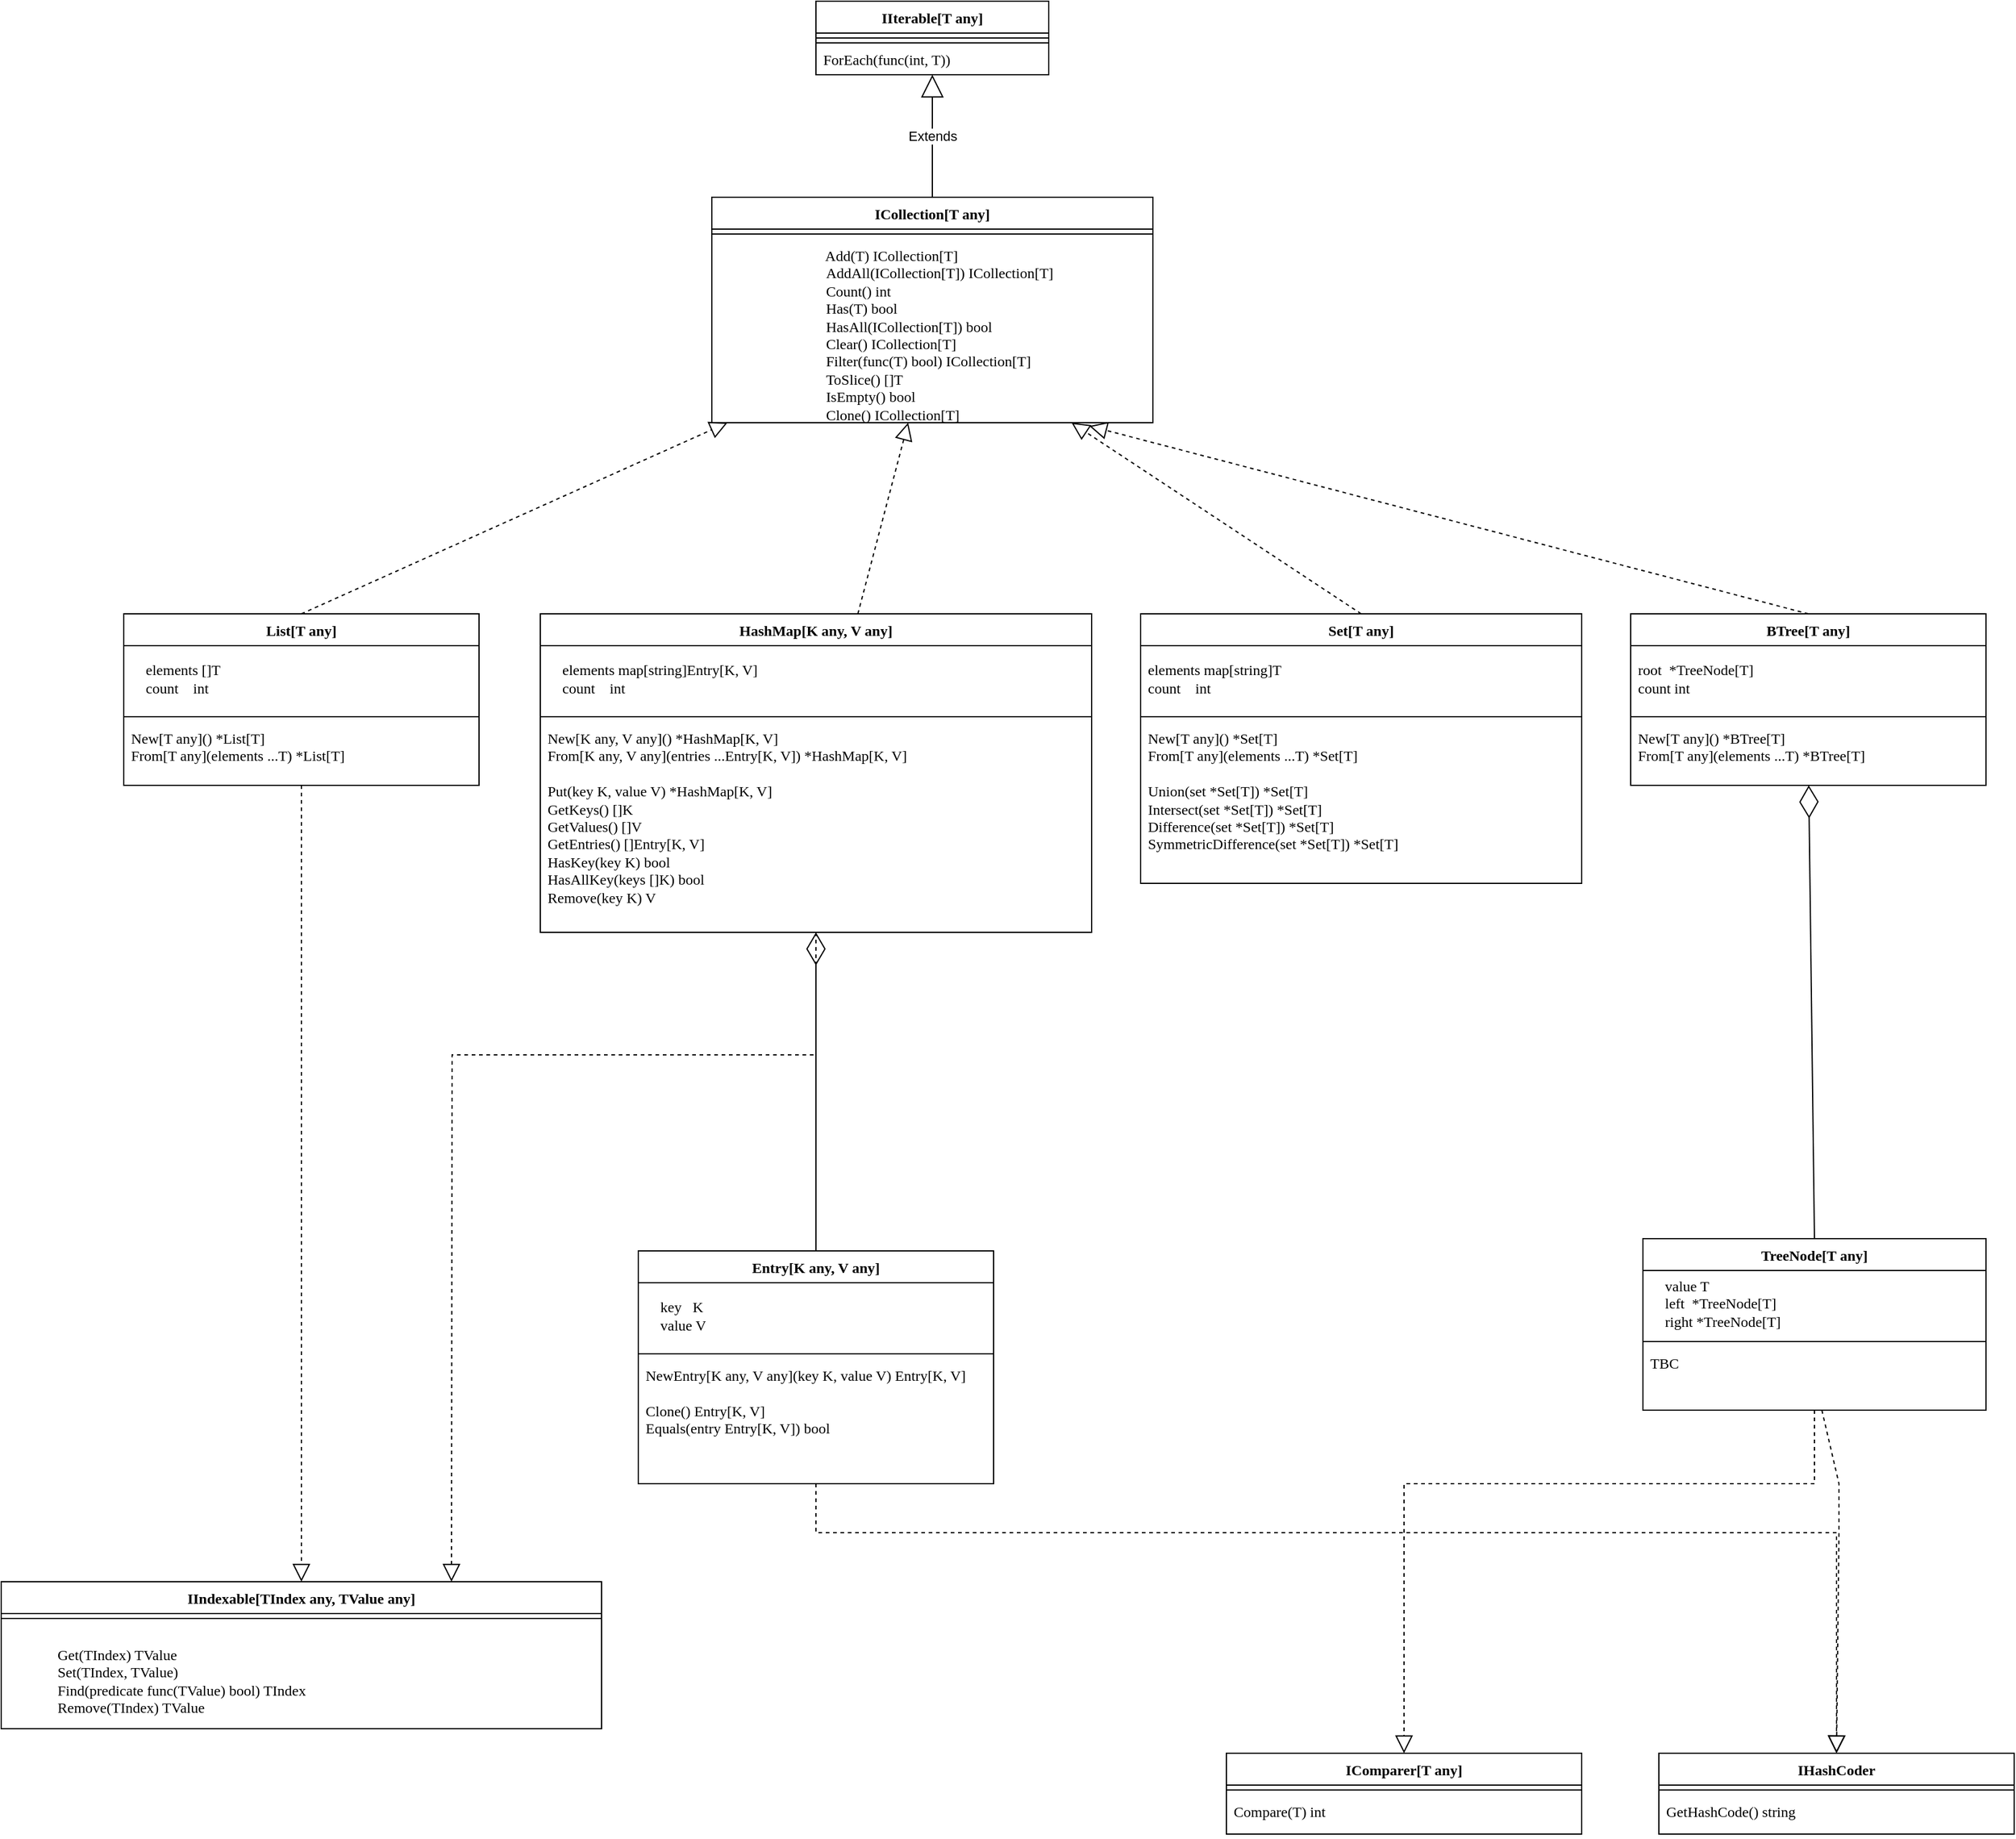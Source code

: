 <mxfile version="24.5.4" type="device">
  <diagram name="Page-1" id="0YGfBth5zejyVaG7uDO7">
    <mxGraphModel dx="1784" dy="455" grid="1" gridSize="10" guides="1" tooltips="1" connect="1" arrows="1" fold="1" page="1" pageScale="1" pageWidth="827" pageHeight="1169" math="0" shadow="0">
      <root>
        <mxCell id="0" />
        <mxCell id="1" parent="0" />
        <mxCell id="-sED9EeaokVKsFfiprO--3" value="Classname" style="swimlane;fontStyle=1;align=center;verticalAlign=top;childLayout=stackLayout;horizontal=1;startSize=26;horizontalStack=0;resizeParent=1;resizeParentMax=0;resizeLast=0;collapsible=1;marginBottom=0;whiteSpace=wrap;html=1;fontFamily=Fira Code;fontSource=https%3A%2F%2Ffonts.googleapis.com%2Fcss%3Ffamily%3DFira%2BCode;" parent="1" vertex="1">
          <mxGeometry x="485" y="60" width="190" height="60" as="geometry" />
        </mxCell>
        <mxCell id="-sED9EeaokVKsFfiprO--5" value="" style="line;strokeWidth=1;fillColor=none;align=left;verticalAlign=middle;spacingTop=-1;spacingLeft=3;spacingRight=3;rotatable=0;labelPosition=right;points=[];portConstraint=eastwest;strokeColor=inherit;fontFamily=Fira Code;fontSource=https%3A%2F%2Ffonts.googleapis.com%2Fcss%3Ffamily%3DFira%2BCode;" parent="-sED9EeaokVKsFfiprO--3" vertex="1">
          <mxGeometry y="26" width="190" height="8" as="geometry" />
        </mxCell>
        <mxCell id="-sED9EeaokVKsFfiprO--6" value="&lt;font data-font-src=&quot;https://fonts.googleapis.com/css?family=Fira+Code&quot;&gt;ForEach(func(int, T))&lt;/font&gt;" style="text;strokeColor=none;fillColor=none;align=left;verticalAlign=top;spacingLeft=4;spacingRight=4;overflow=hidden;rotatable=0;points=[[0,0.5],[1,0.5]];portConstraint=eastwest;whiteSpace=wrap;html=1;fontFamily=Fira Code;fontSource=https%3A%2F%2Ffonts.googleapis.com%2Fcss%3Ffamily%3DFira%2BCode;" parent="-sED9EeaokVKsFfiprO--3" vertex="1">
          <mxGeometry y="34" width="190" height="26" as="geometry" />
        </mxCell>
        <mxCell id="-sED9EeaokVKsFfiprO--7" value="IIterable[T any]" style="swimlane;fontStyle=1;align=center;verticalAlign=top;childLayout=stackLayout;horizontal=1;startSize=26;horizontalStack=0;resizeParent=1;resizeParentMax=0;resizeLast=0;collapsible=1;marginBottom=0;whiteSpace=wrap;html=1;fontFamily=Fira Code;fontSource=https%3A%2F%2Ffonts.googleapis.com%2Fcss%3Ffamily%3DFira%2BCode;" parent="1" vertex="1">
          <mxGeometry x="485" y="60" width="190" height="34" as="geometry" />
        </mxCell>
        <mxCell id="-sED9EeaokVKsFfiprO--9" value="" style="line;strokeWidth=1;fillColor=none;align=left;verticalAlign=middle;spacingTop=-1;spacingLeft=3;spacingRight=3;rotatable=0;labelPosition=right;points=[];portConstraint=eastwest;strokeColor=inherit;fontFamily=Fira Code;fontSource=https%3A%2F%2Ffonts.googleapis.com%2Fcss%3Ffamily%3DFira%2BCode;" parent="-sED9EeaokVKsFfiprO--7" vertex="1">
          <mxGeometry y="26" width="190" height="8" as="geometry" />
        </mxCell>
        <mxCell id="-sED9EeaokVKsFfiprO--16" value="ICollection[T any]" style="swimlane;fontStyle=1;align=center;verticalAlign=top;childLayout=stackLayout;horizontal=1;startSize=26;horizontalStack=0;resizeParent=1;resizeParentMax=0;resizeLast=0;collapsible=1;marginBottom=0;whiteSpace=wrap;html=1;fontFamily=Fira Code;fontSource=https%3A%2F%2Ffonts.googleapis.com%2Fcss%3Ffamily%3DFira%2BCode;" parent="1" vertex="1">
          <mxGeometry x="400" y="220" width="360" height="184" as="geometry" />
        </mxCell>
        <mxCell id="-sED9EeaokVKsFfiprO--18" value="" style="line;strokeWidth=1;fillColor=none;align=left;verticalAlign=middle;spacingTop=-1;spacingLeft=3;spacingRight=3;rotatable=0;labelPosition=right;points=[];portConstraint=eastwest;strokeColor=inherit;" parent="-sED9EeaokVKsFfiprO--16" vertex="1">
          <mxGeometry y="26" width="360" height="8" as="geometry" />
        </mxCell>
        <mxCell id="-sED9EeaokVKsFfiprO--19" value="&lt;div align=&quot;left&quot;&gt;&amp;nbsp;&amp;nbsp;&amp;nbsp; Add(T) ICollection[T]&lt;br&gt;&amp;nbsp;&amp;nbsp; &amp;nbsp;AddAll(ICollection[T]) ICollection[T]&lt;br&gt;&amp;nbsp;&amp;nbsp; &amp;nbsp;Count() int&lt;br&gt;&amp;nbsp;&amp;nbsp; &amp;nbsp;Has(T) bool&lt;br&gt;&amp;nbsp;&amp;nbsp; &amp;nbsp;HasAll(ICollection[T]) bool&lt;br&gt;&amp;nbsp;&amp;nbsp; &amp;nbsp;Clear() ICollection[T]&lt;br&gt;&amp;nbsp;&amp;nbsp; &amp;nbsp;Filter(func(T) bool) ICollection[T]&lt;br&gt;&amp;nbsp;&amp;nbsp; &amp;nbsp;ToSlice() []T&lt;br&gt;&lt;/div&gt;&lt;div align=&quot;left&quot;&gt;&amp;nbsp;&amp;nbsp; &amp;nbsp;IsEmpty() bool&lt;/div&gt;&lt;div align=&quot;left&quot;&gt;&amp;nbsp;&amp;nbsp;&amp;nbsp; Clone() ICollection[T]&lt;br&gt;&lt;/div&gt;&lt;div align=&quot;center&quot;&gt;&lt;br&gt;&lt;/div&gt;" style="text;strokeColor=none;fillColor=none;align=center;verticalAlign=top;spacingLeft=4;spacingRight=4;overflow=hidden;rotatable=0;points=[[0,0.5],[1,0.5]];portConstraint=eastwest;whiteSpace=wrap;html=1;fontFamily=Fira Code;fontSource=https%3A%2F%2Ffonts.googleapis.com%2Fcss%3Ffamily%3DFira%2BCode;" parent="-sED9EeaokVKsFfiprO--16" vertex="1">
          <mxGeometry y="34" width="360" height="150" as="geometry" />
        </mxCell>
        <mxCell id="-sED9EeaokVKsFfiprO--20" value="Extends" style="endArrow=block;endSize=16;endFill=0;html=1;rounded=0;entryX=0.5;entryY=1;entryDx=0;entryDy=0;exitX=0.5;exitY=0;exitDx=0;exitDy=0;" parent="1" source="-sED9EeaokVKsFfiprO--16" target="-sED9EeaokVKsFfiprO--3" edge="1">
          <mxGeometry width="160" relative="1" as="geometry">
            <mxPoint x="480" y="420" as="sourcePoint" />
            <mxPoint x="640" y="420" as="targetPoint" />
          </mxGeometry>
        </mxCell>
        <mxCell id="-sED9EeaokVKsFfiprO--24" value="List[T any]" style="swimlane;fontStyle=1;align=center;verticalAlign=top;childLayout=stackLayout;horizontal=1;startSize=26;horizontalStack=0;resizeParent=1;resizeParentMax=0;resizeLast=0;collapsible=1;marginBottom=0;whiteSpace=wrap;html=1;fontFamily=Fira Code;fontSource=https%3A%2F%2Ffonts.googleapis.com%2Fcss%3Ffamily%3DFira%2BCode;" parent="1" vertex="1">
          <mxGeometry x="-80" y="560" width="290" height="140" as="geometry" />
        </mxCell>
        <mxCell id="-sED9EeaokVKsFfiprO--25" value="&amp;nbsp;&amp;nbsp;&amp;nbsp; elements []T&lt;br&gt;&amp;nbsp;&amp;nbsp; &amp;nbsp;count&amp;nbsp;&amp;nbsp;&amp;nbsp; int" style="text;strokeColor=none;fillColor=none;align=left;verticalAlign=middle;spacingLeft=4;spacingRight=4;overflow=hidden;rotatable=0;points=[[0,0.5],[1,0.5]];portConstraint=eastwest;whiteSpace=wrap;html=1;fontFamily=Fira Code;fontSource=https%3A%2F%2Ffonts.googleapis.com%2Fcss%3Ffamily%3DFira%2BCode;" parent="-sED9EeaokVKsFfiprO--24" vertex="1">
          <mxGeometry y="26" width="290" height="54" as="geometry" />
        </mxCell>
        <mxCell id="-sED9EeaokVKsFfiprO--26" value="" style="line;strokeWidth=1;fillColor=none;align=left;verticalAlign=middle;spacingTop=-1;spacingLeft=3;spacingRight=3;rotatable=0;labelPosition=right;points=[];portConstraint=eastwest;strokeColor=inherit;fontFamily=Fira Code;fontSource=https%3A%2F%2Ffonts.googleapis.com%2Fcss%3Ffamily%3DFira%2BCode;" parent="-sED9EeaokVKsFfiprO--24" vertex="1">
          <mxGeometry y="80" width="290" height="8" as="geometry" />
        </mxCell>
        <mxCell id="-sED9EeaokVKsFfiprO--27" value="&lt;div&gt;New[T any]() *List[T]&lt;/div&gt;&lt;div&gt;From[T any](elements ...T) *List[T]&lt;br&gt;&lt;/div&gt;" style="text;strokeColor=none;fillColor=none;align=left;verticalAlign=top;spacingLeft=4;spacingRight=4;overflow=hidden;rotatable=0;points=[[0,0.5],[1,0.5]];portConstraint=eastwest;whiteSpace=wrap;html=1;fontFamily=Fira Code;fontSource=https%3A%2F%2Ffonts.googleapis.com%2Fcss%3Ffamily%3DFira%2BCode;" parent="-sED9EeaokVKsFfiprO--24" vertex="1">
          <mxGeometry y="88" width="290" height="52" as="geometry" />
        </mxCell>
        <mxCell id="-sED9EeaokVKsFfiprO--28" value="" style="endArrow=block;dashed=1;endFill=0;endSize=12;html=1;rounded=0;exitX=0.5;exitY=0;exitDx=0;exitDy=0;" parent="1" source="-sED9EeaokVKsFfiprO--24" target="-sED9EeaokVKsFfiprO--19" edge="1">
          <mxGeometry width="160" relative="1" as="geometry">
            <mxPoint x="330" y="460" as="sourcePoint" />
            <mxPoint x="425" y="390" as="targetPoint" />
          </mxGeometry>
        </mxCell>
        <mxCell id="-sED9EeaokVKsFfiprO--29" value="IIndexable[TIndex any, TValue any]" style="swimlane;fontStyle=1;align=center;verticalAlign=top;childLayout=stackLayout;horizontal=1;startSize=26;horizontalStack=0;resizeParent=1;resizeParentMax=0;resizeLast=0;collapsible=1;marginBottom=0;whiteSpace=wrap;html=1;fontFamily=Fira Code;fontSource=https%3A%2F%2Ffonts.googleapis.com%2Fcss%3Ffamily%3DFira%2BCode;" parent="1" vertex="1">
          <mxGeometry x="-180" y="1350" width="490" height="120" as="geometry" />
        </mxCell>
        <mxCell id="-sED9EeaokVKsFfiprO--30" value="" style="line;strokeWidth=1;fillColor=none;align=left;verticalAlign=middle;spacingTop=-1;spacingLeft=3;spacingRight=3;rotatable=0;labelPosition=right;points=[];portConstraint=eastwest;strokeColor=inherit;" parent="-sED9EeaokVKsFfiprO--29" vertex="1">
          <mxGeometry y="26" width="490" height="8" as="geometry" />
        </mxCell>
        <mxCell id="-sED9EeaokVKsFfiprO--31" value="&lt;blockquote&gt;Get(TIndex) TValue&lt;br&gt;Set(TIndex, TValue)&lt;br&gt;Find(predicate func(TValue) bool) TIndex&lt;br&gt;Remove(TIndex) TValue&lt;br&gt;&lt;/blockquote&gt;" style="text;strokeColor=none;fillColor=none;align=left;verticalAlign=top;spacingLeft=4;spacingRight=4;overflow=hidden;rotatable=0;points=[[0,0.5],[1,0.5]];portConstraint=eastwest;whiteSpace=wrap;html=1;fontFamily=Fira Code;fontSource=https%3A%2F%2Ffonts.googleapis.com%2Fcss%3Ffamily%3DFira%2BCode;" parent="-sED9EeaokVKsFfiprO--29" vertex="1">
          <mxGeometry y="34" width="490" height="86" as="geometry" />
        </mxCell>
        <mxCell id="-sED9EeaokVKsFfiprO--33" value="Set[T any]" style="swimlane;fontStyle=1;align=center;verticalAlign=top;childLayout=stackLayout;horizontal=1;startSize=26;horizontalStack=0;resizeParent=1;resizeParentMax=0;resizeLast=0;collapsible=1;marginBottom=0;whiteSpace=wrap;html=1;fontFamily=Fira Code;fontSource=https%3A%2F%2Ffonts.googleapis.com%2Fcss%3Ffamily%3DFira%2BCode;" parent="1" vertex="1">
          <mxGeometry x="750" y="560" width="360" height="220" as="geometry" />
        </mxCell>
        <mxCell id="-sED9EeaokVKsFfiprO--34" value="elements map[string]T&lt;br&gt;count&amp;nbsp;&amp;nbsp;&amp;nbsp; int" style="text;strokeColor=none;fillColor=none;align=left;verticalAlign=middle;spacingLeft=4;spacingRight=4;overflow=hidden;rotatable=0;points=[[0,0.5],[1,0.5]];portConstraint=eastwest;whiteSpace=wrap;html=1;fontFamily=Fira Code;fontSource=https%3A%2F%2Ffonts.googleapis.com%2Fcss%3Ffamily%3DFira%2BCode;" parent="-sED9EeaokVKsFfiprO--33" vertex="1">
          <mxGeometry y="26" width="360" height="54" as="geometry" />
        </mxCell>
        <mxCell id="-sED9EeaokVKsFfiprO--35" value="" style="line;strokeWidth=1;fillColor=none;align=left;verticalAlign=middle;spacingTop=-1;spacingLeft=3;spacingRight=3;rotatable=0;labelPosition=right;points=[];portConstraint=eastwest;strokeColor=inherit;fontFamily=Fira Code;fontSource=https%3A%2F%2Ffonts.googleapis.com%2Fcss%3Ffamily%3DFira%2BCode;" parent="-sED9EeaokVKsFfiprO--33" vertex="1">
          <mxGeometry y="80" width="360" height="8" as="geometry" />
        </mxCell>
        <mxCell id="-sED9EeaokVKsFfiprO--36" value="&lt;div&gt;New[T any]() *Set[T]&lt;/div&gt;&lt;div&gt;From[T any](elements ...T) *Set[T]&lt;br&gt;&lt;/div&gt;&lt;div&gt;&lt;br&gt;&lt;/div&gt;&lt;div&gt;Union(set *Set[T]) *Set[T]&lt;/div&gt;&lt;div&gt;Intersect(set *Set[T]) *Set[T]&lt;/div&gt;&lt;div&gt;Difference(set *Set[T]) *Set[T]&lt;/div&gt;&lt;div&gt;SymmetricDifference(set *Set[T]) *Set[T]&lt;br&gt;&lt;/div&gt;" style="text;strokeColor=none;fillColor=none;align=left;verticalAlign=top;spacingLeft=4;spacingRight=4;overflow=hidden;rotatable=0;points=[[0,0.5],[1,0.5]];portConstraint=eastwest;whiteSpace=wrap;html=1;fontFamily=Fira Code;fontSource=https%3A%2F%2Ffonts.googleapis.com%2Fcss%3Ffamily%3DFira%2BCode;" parent="-sED9EeaokVKsFfiprO--33" vertex="1">
          <mxGeometry y="88" width="360" height="132" as="geometry" />
        </mxCell>
        <mxCell id="-sED9EeaokVKsFfiprO--37" value="BTree[T any]" style="swimlane;fontStyle=1;align=center;verticalAlign=top;childLayout=stackLayout;horizontal=1;startSize=26;horizontalStack=0;resizeParent=1;resizeParentMax=0;resizeLast=0;collapsible=1;marginBottom=0;whiteSpace=wrap;html=1;fontFamily=Fira Code;fontSource=https%3A%2F%2Ffonts.googleapis.com%2Fcss%3Ffamily%3DFira%2BCode;" parent="1" vertex="1">
          <mxGeometry x="1150" y="560" width="290" height="140" as="geometry" />
        </mxCell>
        <mxCell id="-sED9EeaokVKsFfiprO--38" value="root&amp;nbsp; *TreeNode[T]&lt;br&gt;count int" style="text;strokeColor=none;fillColor=none;align=left;verticalAlign=middle;spacingLeft=4;spacingRight=4;overflow=hidden;rotatable=0;points=[[0,0.5],[1,0.5]];portConstraint=eastwest;whiteSpace=wrap;html=1;fontFamily=Fira Code;fontSource=https%3A%2F%2Ffonts.googleapis.com%2Fcss%3Ffamily%3DFira%2BCode;" parent="-sED9EeaokVKsFfiprO--37" vertex="1">
          <mxGeometry y="26" width="290" height="54" as="geometry" />
        </mxCell>
        <mxCell id="-sED9EeaokVKsFfiprO--39" value="" style="line;strokeWidth=1;fillColor=none;align=left;verticalAlign=middle;spacingTop=-1;spacingLeft=3;spacingRight=3;rotatable=0;labelPosition=right;points=[];portConstraint=eastwest;strokeColor=inherit;fontFamily=Fira Code;fontSource=https%3A%2F%2Ffonts.googleapis.com%2Fcss%3Ffamily%3DFira%2BCode;" parent="-sED9EeaokVKsFfiprO--37" vertex="1">
          <mxGeometry y="80" width="290" height="8" as="geometry" />
        </mxCell>
        <mxCell id="-sED9EeaokVKsFfiprO--40" value="&lt;div&gt;New[T any]() *BTree[T]&lt;/div&gt;&lt;div&gt;From[T any](elements ...T) *BTree[T]&lt;br&gt;&lt;/div&gt;" style="text;strokeColor=none;fillColor=none;align=left;verticalAlign=top;spacingLeft=4;spacingRight=4;overflow=hidden;rotatable=0;points=[[0,0.5],[1,0.5]];portConstraint=eastwest;whiteSpace=wrap;html=1;fontFamily=Fira Code;fontSource=https%3A%2F%2Ffonts.googleapis.com%2Fcss%3Ffamily%3DFira%2BCode;" parent="-sED9EeaokVKsFfiprO--37" vertex="1">
          <mxGeometry y="88" width="290" height="52" as="geometry" />
        </mxCell>
        <mxCell id="-sED9EeaokVKsFfiprO--41" value="HashMap[K any, V any]" style="swimlane;fontStyle=1;align=center;verticalAlign=top;childLayout=stackLayout;horizontal=1;startSize=26;horizontalStack=0;resizeParent=1;resizeParentMax=0;resizeLast=0;collapsible=1;marginBottom=0;whiteSpace=wrap;html=1;fontFamily=Fira Code;fontSource=https%3A%2F%2Ffonts.googleapis.com%2Fcss%3Ffamily%3DFira%2BCode;" parent="1" vertex="1">
          <mxGeometry x="260" y="560" width="450" height="260" as="geometry" />
        </mxCell>
        <mxCell id="-sED9EeaokVKsFfiprO--42" value="&amp;nbsp;&amp;nbsp;&amp;nbsp; elements map[string]Entry[K, V]&lt;br&gt;&amp;nbsp;&amp;nbsp; &amp;nbsp;count&amp;nbsp;&amp;nbsp;&amp;nbsp; int" style="text;strokeColor=none;fillColor=none;align=left;verticalAlign=middle;spacingLeft=4;spacingRight=4;overflow=hidden;rotatable=0;points=[[0,0.5],[1,0.5]];portConstraint=eastwest;whiteSpace=wrap;html=1;fontFamily=Fira Code;fontSource=https%3A%2F%2Ffonts.googleapis.com%2Fcss%3Ffamily%3DFira%2BCode;" parent="-sED9EeaokVKsFfiprO--41" vertex="1">
          <mxGeometry y="26" width="450" height="54" as="geometry" />
        </mxCell>
        <mxCell id="-sED9EeaokVKsFfiprO--43" value="" style="line;strokeWidth=1;fillColor=none;align=left;verticalAlign=middle;spacingTop=-1;spacingLeft=3;spacingRight=3;rotatable=0;labelPosition=right;points=[];portConstraint=eastwest;strokeColor=inherit;fontFamily=Fira Code;fontSource=https%3A%2F%2Ffonts.googleapis.com%2Fcss%3Ffamily%3DFira%2BCode;" parent="-sED9EeaokVKsFfiprO--41" vertex="1">
          <mxGeometry y="80" width="450" height="8" as="geometry" />
        </mxCell>
        <mxCell id="-sED9EeaokVKsFfiprO--44" value="&lt;div&gt;New[K any, V any]() *HashMap[K, V]&lt;/div&gt;&lt;div&gt;From[K any, V any](entries ...Entry[K, V]) *HashMap[K, V]&lt;br&gt;&lt;/div&gt;&lt;div&gt;&lt;br&gt;&lt;/div&gt;&lt;div&gt;Put(key K, value V) *HashMap[K, V]&lt;/div&gt;&lt;div&gt;GetKeys() []K&lt;/div&gt;&lt;div&gt;GetValues() []V&lt;/div&gt;&lt;div&gt;GetEntries() []Entry[K, V]&lt;br&gt;&lt;/div&gt;&lt;div&gt;HasKey(key K) bool&lt;br&gt;&lt;/div&gt;&lt;div&gt;HasAllKey(keys []K) bool&lt;/div&gt;&lt;div&gt;Remove(key K) V&lt;br&gt;&lt;/div&gt;" style="text;strokeColor=none;fillColor=none;align=left;verticalAlign=top;spacingLeft=4;spacingRight=4;overflow=hidden;rotatable=0;points=[[0,0.5],[1,0.5]];portConstraint=eastwest;whiteSpace=wrap;html=1;fontFamily=Fira Code;fontSource=https%3A%2F%2Ffonts.googleapis.com%2Fcss%3Ffamily%3DFira%2BCode;" parent="-sED9EeaokVKsFfiprO--41" vertex="1">
          <mxGeometry y="88" width="450" height="172" as="geometry" />
        </mxCell>
        <mxCell id="-sED9EeaokVKsFfiprO--45" value="" style="endArrow=block;dashed=1;endFill=0;endSize=12;html=1;rounded=0;" parent="1" source="-sED9EeaokVKsFfiprO--41" target="-sED9EeaokVKsFfiprO--19" edge="1">
          <mxGeometry width="160" relative="1" as="geometry">
            <mxPoint x="65" y="560" as="sourcePoint" />
            <mxPoint x="440" y="394" as="targetPoint" />
          </mxGeometry>
        </mxCell>
        <mxCell id="-sED9EeaokVKsFfiprO--46" value="" style="endArrow=block;dashed=1;endFill=0;endSize=12;html=1;rounded=0;exitX=0.5;exitY=0;exitDx=0;exitDy=0;" parent="1" source="-sED9EeaokVKsFfiprO--33" target="-sED9EeaokVKsFfiprO--19" edge="1">
          <mxGeometry width="160" relative="1" as="geometry">
            <mxPoint x="75" y="570" as="sourcePoint" />
            <mxPoint x="480" y="390" as="targetPoint" />
          </mxGeometry>
        </mxCell>
        <mxCell id="-sED9EeaokVKsFfiprO--47" value="" style="endArrow=block;dashed=1;endFill=0;endSize=12;html=1;rounded=0;exitX=0.5;exitY=0;exitDx=0;exitDy=0;entryX=0.856;entryY=1.018;entryDx=0;entryDy=0;entryPerimeter=0;" parent="1" source="-sED9EeaokVKsFfiprO--37" target="-sED9EeaokVKsFfiprO--19" edge="1">
          <mxGeometry width="160" relative="1" as="geometry">
            <mxPoint x="795" y="580" as="sourcePoint" />
            <mxPoint x="487" y="394" as="targetPoint" />
          </mxGeometry>
        </mxCell>
        <mxCell id="-sED9EeaokVKsFfiprO--48" value="" style="endArrow=block;dashed=1;endFill=0;endSize=12;html=1;rounded=0;entryX=0.5;entryY=0;entryDx=0;entryDy=0;" parent="1" source="-sED9EeaokVKsFfiprO--27" target="-sED9EeaokVKsFfiprO--29" edge="1">
          <mxGeometry width="160" relative="1" as="geometry">
            <mxPoint x="380" y="530" as="sourcePoint" />
            <mxPoint x="540" y="414" as="targetPoint" />
          </mxGeometry>
        </mxCell>
        <mxCell id="-sED9EeaokVKsFfiprO--49" value="" style="endArrow=block;dashed=1;endFill=0;endSize=12;html=1;rounded=0;entryX=0.75;entryY=0;entryDx=0;entryDy=0;" parent="1" source="-sED9EeaokVKsFfiprO--44" target="-sED9EeaokVKsFfiprO--29" edge="1">
          <mxGeometry width="160" relative="1" as="geometry">
            <mxPoint x="404" y="710" as="sourcePoint" />
            <mxPoint x="225" y="860" as="targetPoint" />
            <Array as="points">
              <mxPoint x="485" y="920" />
              <mxPoint x="188" y="920" />
            </Array>
          </mxGeometry>
        </mxCell>
        <mxCell id="WINF_wa8f1q5VdIjYKDe-1" value="IComparer[T any]" style="swimlane;fontStyle=1;align=center;verticalAlign=top;childLayout=stackLayout;horizontal=1;startSize=26;horizontalStack=0;resizeParent=1;resizeParentMax=0;resizeLast=0;collapsible=1;marginBottom=0;whiteSpace=wrap;html=1;fontFamily=Fira Code;fontSource=https%3A%2F%2Ffonts.googleapis.com%2Fcss%3Ffamily%3DFira%2BCode;" parent="1" vertex="1">
          <mxGeometry x="820" y="1490" width="290" height="66" as="geometry" />
        </mxCell>
        <mxCell id="WINF_wa8f1q5VdIjYKDe-3" value="" style="line;strokeWidth=1;fillColor=none;align=left;verticalAlign=middle;spacingTop=-1;spacingLeft=3;spacingRight=3;rotatable=0;labelPosition=right;points=[];portConstraint=eastwest;strokeColor=inherit;fontFamily=Fira Code;fontSource=https%3A%2F%2Ffonts.googleapis.com%2Fcss%3Ffamily%3DFira%2BCode;" parent="WINF_wa8f1q5VdIjYKDe-1" vertex="1">
          <mxGeometry y="26" width="290" height="8" as="geometry" />
        </mxCell>
        <mxCell id="WINF_wa8f1q5VdIjYKDe-4" value="Compare(T) int" style="text;strokeColor=none;fillColor=none;align=left;verticalAlign=top;spacingLeft=4;spacingRight=4;overflow=hidden;rotatable=0;points=[[0,0.5],[1,0.5]];portConstraint=eastwest;whiteSpace=wrap;html=1;fontFamily=Fira Code;fontSource=https%3A%2F%2Ffonts.googleapis.com%2Fcss%3Ffamily%3DFira%2BCode;" parent="WINF_wa8f1q5VdIjYKDe-1" vertex="1">
          <mxGeometry y="34" width="290" height="32" as="geometry" />
        </mxCell>
        <mxCell id="WINF_wa8f1q5VdIjYKDe-5" value="IHashCoder" style="swimlane;fontStyle=1;align=center;verticalAlign=top;childLayout=stackLayout;horizontal=1;startSize=26;horizontalStack=0;resizeParent=1;resizeParentMax=0;resizeLast=0;collapsible=1;marginBottom=0;whiteSpace=wrap;html=1;fontFamily=Fira Code;fontSource=https%3A%2F%2Ffonts.googleapis.com%2Fcss%3Ffamily%3DFira%2BCode;" parent="1" vertex="1">
          <mxGeometry x="1173" y="1490" width="290" height="66" as="geometry" />
        </mxCell>
        <mxCell id="WINF_wa8f1q5VdIjYKDe-6" value="" style="line;strokeWidth=1;fillColor=none;align=left;verticalAlign=middle;spacingTop=-1;spacingLeft=3;spacingRight=3;rotatable=0;labelPosition=right;points=[];portConstraint=eastwest;strokeColor=inherit;fontFamily=Fira Code;fontSource=https%3A%2F%2Ffonts.googleapis.com%2Fcss%3Ffamily%3DFira%2BCode;" parent="WINF_wa8f1q5VdIjYKDe-5" vertex="1">
          <mxGeometry y="26" width="290" height="8" as="geometry" />
        </mxCell>
        <mxCell id="WINF_wa8f1q5VdIjYKDe-7" value="GetHashCode() string" style="text;strokeColor=none;fillColor=none;align=left;verticalAlign=top;spacingLeft=4;spacingRight=4;overflow=hidden;rotatable=0;points=[[0,0.5],[1,0.5]];portConstraint=eastwest;whiteSpace=wrap;html=1;fontFamily=Fira Code;fontSource=https%3A%2F%2Ffonts.googleapis.com%2Fcss%3Ffamily%3DFira%2BCode;" parent="WINF_wa8f1q5VdIjYKDe-5" vertex="1">
          <mxGeometry y="34" width="290" height="32" as="geometry" />
        </mxCell>
        <mxCell id="WINF_wa8f1q5VdIjYKDe-8" value="Entry[K any, V any]" style="swimlane;fontStyle=1;align=center;verticalAlign=top;childLayout=stackLayout;horizontal=1;startSize=26;horizontalStack=0;resizeParent=1;resizeParentMax=0;resizeLast=0;collapsible=1;marginBottom=0;whiteSpace=wrap;html=1;fontFamily=Fira Code;fontSource=https%3A%2F%2Ffonts.googleapis.com%2Fcss%3Ffamily%3DFira%2BCode;" parent="1" vertex="1">
          <mxGeometry x="340" y="1080" width="290" height="190" as="geometry" />
        </mxCell>
        <mxCell id="WINF_wa8f1q5VdIjYKDe-9" value="&amp;nbsp;&amp;nbsp;&amp;nbsp; key&amp;nbsp;&amp;nbsp; K&lt;br&gt;&amp;nbsp;&amp;nbsp; &amp;nbsp;value V" style="text;strokeColor=none;fillColor=none;align=left;verticalAlign=middle;spacingLeft=4;spacingRight=4;overflow=hidden;rotatable=0;points=[[0,0.5],[1,0.5]];portConstraint=eastwest;whiteSpace=wrap;html=1;fontFamily=Fira Code;fontSource=https%3A%2F%2Ffonts.googleapis.com%2Fcss%3Ffamily%3DFira%2BCode;" parent="WINF_wa8f1q5VdIjYKDe-8" vertex="1">
          <mxGeometry y="26" width="290" height="54" as="geometry" />
        </mxCell>
        <mxCell id="WINF_wa8f1q5VdIjYKDe-10" value="" style="line;strokeWidth=1;fillColor=none;align=left;verticalAlign=middle;spacingTop=-1;spacingLeft=3;spacingRight=3;rotatable=0;labelPosition=right;points=[];portConstraint=eastwest;strokeColor=inherit;fontFamily=Fira Code;fontSource=https%3A%2F%2Ffonts.googleapis.com%2Fcss%3Ffamily%3DFira%2BCode;" parent="WINF_wa8f1q5VdIjYKDe-8" vertex="1">
          <mxGeometry y="80" width="290" height="8" as="geometry" />
        </mxCell>
        <mxCell id="WINF_wa8f1q5VdIjYKDe-11" value="&lt;div&gt;NewEntry[K any, V any](key K, value V) Entry[K, V]&lt;/div&gt;&lt;div&gt;&lt;br&gt;&lt;/div&gt;&lt;div&gt;Clone() Entry[K, V]&lt;/div&gt;&lt;div&gt;Equals(entry Entry[K, V]) bool&lt;br&gt;&lt;/div&gt;" style="text;strokeColor=none;fillColor=none;align=left;verticalAlign=top;spacingLeft=4;spacingRight=4;overflow=hidden;rotatable=0;points=[[0,0.5],[1,0.5]];portConstraint=eastwest;whiteSpace=wrap;html=1;fontFamily=Fira Code;fontSource=https%3A%2F%2Ffonts.googleapis.com%2Fcss%3Ffamily%3DFira%2BCode;" parent="WINF_wa8f1q5VdIjYKDe-8" vertex="1">
          <mxGeometry y="88" width="290" height="102" as="geometry" />
        </mxCell>
        <mxCell id="WINF_wa8f1q5VdIjYKDe-12" value="TreeNode[T any]" style="swimlane;fontStyle=1;align=center;verticalAlign=top;childLayout=stackLayout;horizontal=1;startSize=26;horizontalStack=0;resizeParent=1;resizeParentMax=0;resizeLast=0;collapsible=1;marginBottom=0;whiteSpace=wrap;html=1;fontFamily=Fira Code;fontSource=https%3A%2F%2Ffonts.googleapis.com%2Fcss%3Ffamily%3DFira%2BCode;" parent="1" vertex="1">
          <mxGeometry x="1160" y="1070" width="280" height="140" as="geometry" />
        </mxCell>
        <mxCell id="WINF_wa8f1q5VdIjYKDe-13" value="&amp;nbsp;&amp;nbsp;&amp;nbsp; value T&lt;br&gt;&amp;nbsp;&amp;nbsp; &amp;nbsp;left&amp;nbsp; *TreeNode[T]&lt;br&gt;&amp;nbsp;&amp;nbsp; &amp;nbsp;right *TreeNode[T]" style="text;strokeColor=none;fillColor=none;align=left;verticalAlign=middle;spacingLeft=4;spacingRight=4;overflow=hidden;rotatable=0;points=[[0,0.5],[1,0.5]];portConstraint=eastwest;whiteSpace=wrap;html=1;fontFamily=Fira Code;fontSource=https%3A%2F%2Ffonts.googleapis.com%2Fcss%3Ffamily%3DFira%2BCode;" parent="WINF_wa8f1q5VdIjYKDe-12" vertex="1">
          <mxGeometry y="26" width="280" height="54" as="geometry" />
        </mxCell>
        <mxCell id="WINF_wa8f1q5VdIjYKDe-14" value="" style="line;strokeWidth=1;fillColor=none;align=left;verticalAlign=middle;spacingTop=-1;spacingLeft=3;spacingRight=3;rotatable=0;labelPosition=right;points=[];portConstraint=eastwest;strokeColor=inherit;fontFamily=Fira Code;fontSource=https%3A%2F%2Ffonts.googleapis.com%2Fcss%3Ffamily%3DFira%2BCode;" parent="WINF_wa8f1q5VdIjYKDe-12" vertex="1">
          <mxGeometry y="80" width="280" height="8" as="geometry" />
        </mxCell>
        <mxCell id="WINF_wa8f1q5VdIjYKDe-15" value="TBC" style="text;strokeColor=none;fillColor=none;align=left;verticalAlign=top;spacingLeft=4;spacingRight=4;overflow=hidden;rotatable=0;points=[[0,0.5],[1,0.5]];portConstraint=eastwest;whiteSpace=wrap;html=1;fontFamily=Fira Code;fontSource=https%3A%2F%2Ffonts.googleapis.com%2Fcss%3Ffamily%3DFira%2BCode;" parent="WINF_wa8f1q5VdIjYKDe-12" vertex="1">
          <mxGeometry y="88" width="280" height="52" as="geometry" />
        </mxCell>
        <mxCell id="WINF_wa8f1q5VdIjYKDe-16" value="" style="endArrow=diamondThin;endFill=0;endSize=24;html=1;rounded=0;exitX=0.5;exitY=0;exitDx=0;exitDy=0;" parent="1" source="WINF_wa8f1q5VdIjYKDe-8" target="-sED9EeaokVKsFfiprO--44" edge="1">
          <mxGeometry width="160" relative="1" as="geometry">
            <mxPoint x="560" y="850" as="sourcePoint" />
            <mxPoint x="720" y="850" as="targetPoint" />
          </mxGeometry>
        </mxCell>
        <mxCell id="WINF_wa8f1q5VdIjYKDe-17" value="" style="endArrow=diamondThin;endFill=0;endSize=24;html=1;rounded=0;exitX=0.5;exitY=0;exitDx=0;exitDy=0;" parent="1" source="WINF_wa8f1q5VdIjYKDe-12" target="-sED9EeaokVKsFfiprO--40" edge="1">
          <mxGeometry width="160" relative="1" as="geometry">
            <mxPoint x="605" y="830" as="sourcePoint" />
            <mxPoint x="605" y="710" as="targetPoint" />
          </mxGeometry>
        </mxCell>
        <mxCell id="WINF_wa8f1q5VdIjYKDe-19" value="" style="endArrow=block;dashed=1;endFill=0;endSize=12;html=1;rounded=0;entryX=0.5;entryY=0;entryDx=0;entryDy=0;" parent="1" source="WINF_wa8f1q5VdIjYKDe-11" target="WINF_wa8f1q5VdIjYKDe-5" edge="1">
          <mxGeometry width="160" relative="1" as="geometry">
            <mxPoint x="508" y="1240" as="sourcePoint" />
            <mxPoint x="825" y="1370" as="targetPoint" />
            <Array as="points">
              <mxPoint x="485" y="1310" />
              <mxPoint x="1318" y="1310" />
            </Array>
          </mxGeometry>
        </mxCell>
        <mxCell id="WINF_wa8f1q5VdIjYKDe-20" value="" style="endArrow=block;dashed=1;endFill=0;endSize=12;html=1;rounded=0;" parent="1" source="WINF_wa8f1q5VdIjYKDe-15" target="WINF_wa8f1q5VdIjYKDe-1" edge="1">
          <mxGeometry width="160" relative="1" as="geometry">
            <mxPoint x="630" y="1120" as="sourcePoint" />
            <mxPoint x="790" y="1120" as="targetPoint" />
            <Array as="points">
              <mxPoint x="1300" y="1270" />
              <mxPoint x="965" y="1270" />
            </Array>
          </mxGeometry>
        </mxCell>
        <mxCell id="WINF_wa8f1q5VdIjYKDe-21" value="" style="endArrow=block;dashed=1;endFill=0;endSize=12;html=1;rounded=0;entryX=0.5;entryY=0;entryDx=0;entryDy=0;" parent="1" source="WINF_wa8f1q5VdIjYKDe-15" target="WINF_wa8f1q5VdIjYKDe-5" edge="1">
          <mxGeometry width="160" relative="1" as="geometry">
            <mxPoint x="630" y="1120" as="sourcePoint" />
            <mxPoint x="790" y="1120" as="targetPoint" />
            <Array as="points">
              <mxPoint x="1320" y="1270" />
              <mxPoint x="1320" y="1310" />
            </Array>
          </mxGeometry>
        </mxCell>
      </root>
    </mxGraphModel>
  </diagram>
</mxfile>
